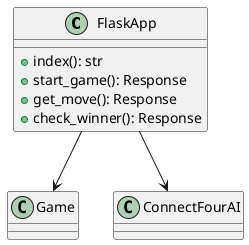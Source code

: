 
@startuml
class FlaskApp {
    + index(): str
    + start_game(): Response
    + get_move(): Response
    + check_winner(): Response
}

FlaskApp --> Game
FlaskApp --> ConnectFourAI
@enduml